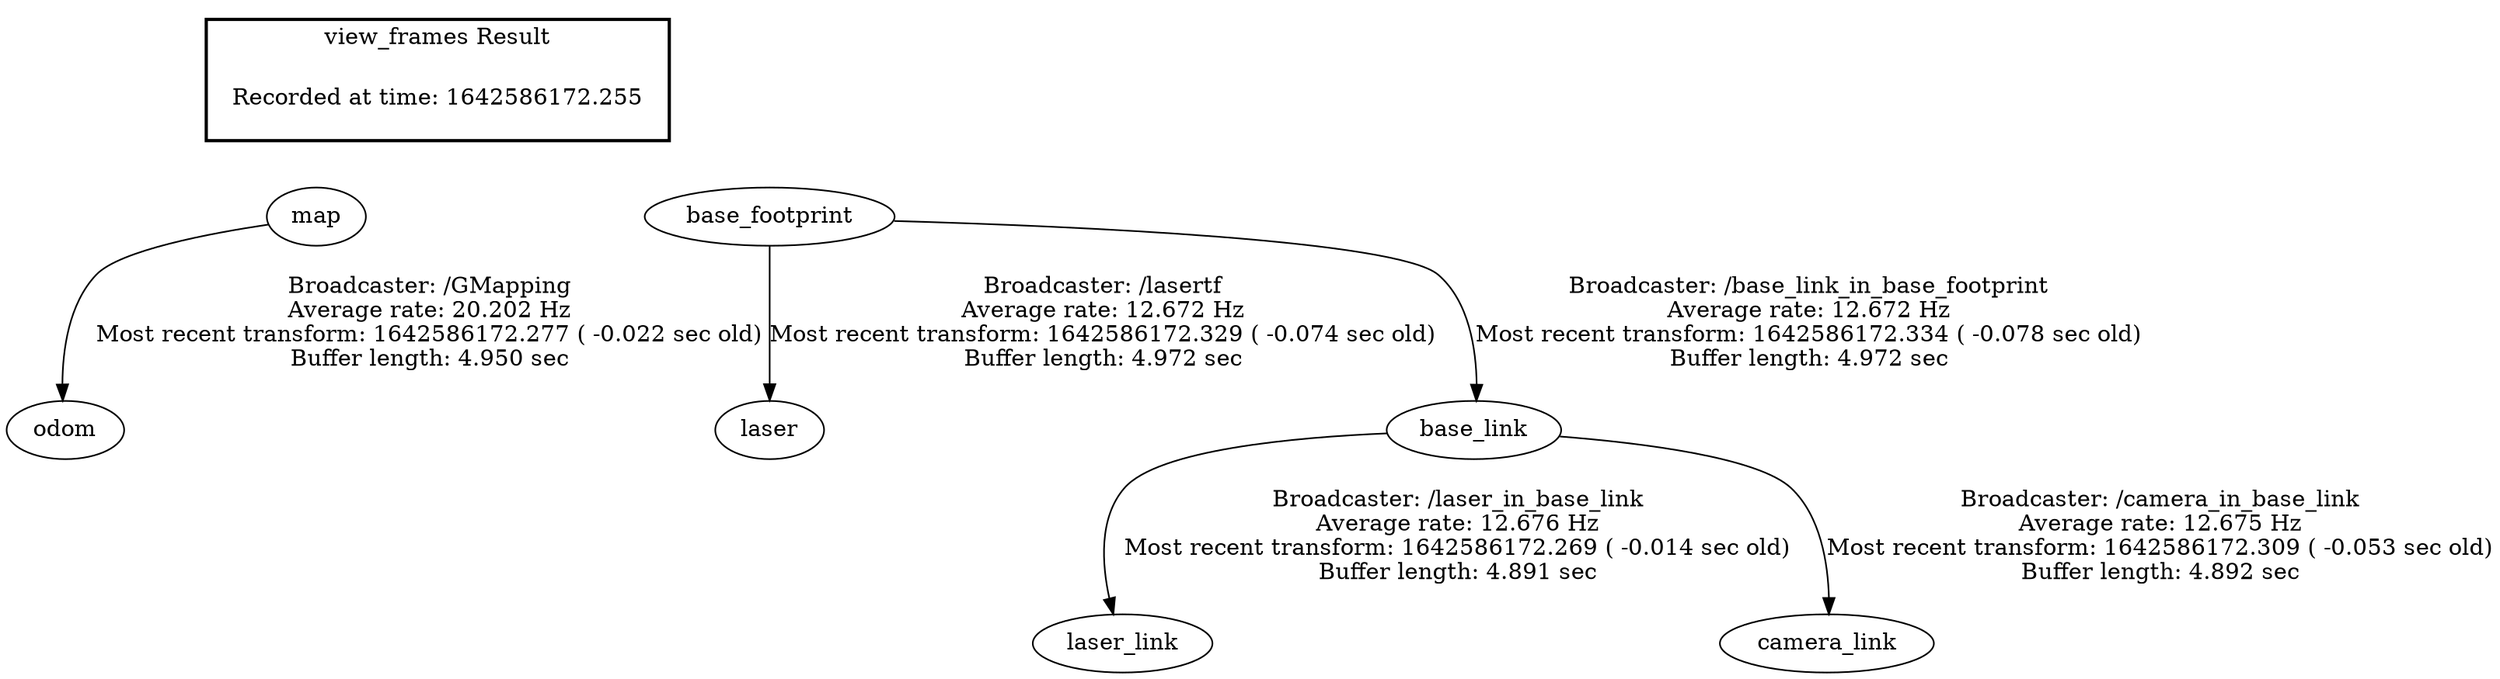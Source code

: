 digraph G {
"map" -> "odom"[label="Broadcaster: /GMapping\nAverage rate: 20.202 Hz\nMost recent transform: 1642586172.277 ( -0.022 sec old)\nBuffer length: 4.950 sec\n"];
"base_footprint" -> "laser"[label="Broadcaster: /lasertf\nAverage rate: 12.672 Hz\nMost recent transform: 1642586172.329 ( -0.074 sec old)\nBuffer length: 4.972 sec\n"];
"base_footprint" -> "base_link"[label="Broadcaster: /base_link_in_base_footprint\nAverage rate: 12.672 Hz\nMost recent transform: 1642586172.334 ( -0.078 sec old)\nBuffer length: 4.972 sec\n"];
"base_link" -> "laser_link"[label="Broadcaster: /laser_in_base_link\nAverage rate: 12.676 Hz\nMost recent transform: 1642586172.269 ( -0.014 sec old)\nBuffer length: 4.891 sec\n"];
"base_link" -> "camera_link"[label="Broadcaster: /camera_in_base_link\nAverage rate: 12.675 Hz\nMost recent transform: 1642586172.309 ( -0.053 sec old)\nBuffer length: 4.892 sec\n"];
edge [style=invis];
 subgraph cluster_legend { style=bold; color=black; label ="view_frames Result";
"Recorded at time: 1642586172.255"[ shape=plaintext ] ;
 }->"map";
edge [style=invis];
 subgraph cluster_legend { style=bold; color=black; label ="view_frames Result";
"Recorded at time: 1642586172.255"[ shape=plaintext ] ;
 }->"base_footprint";
}